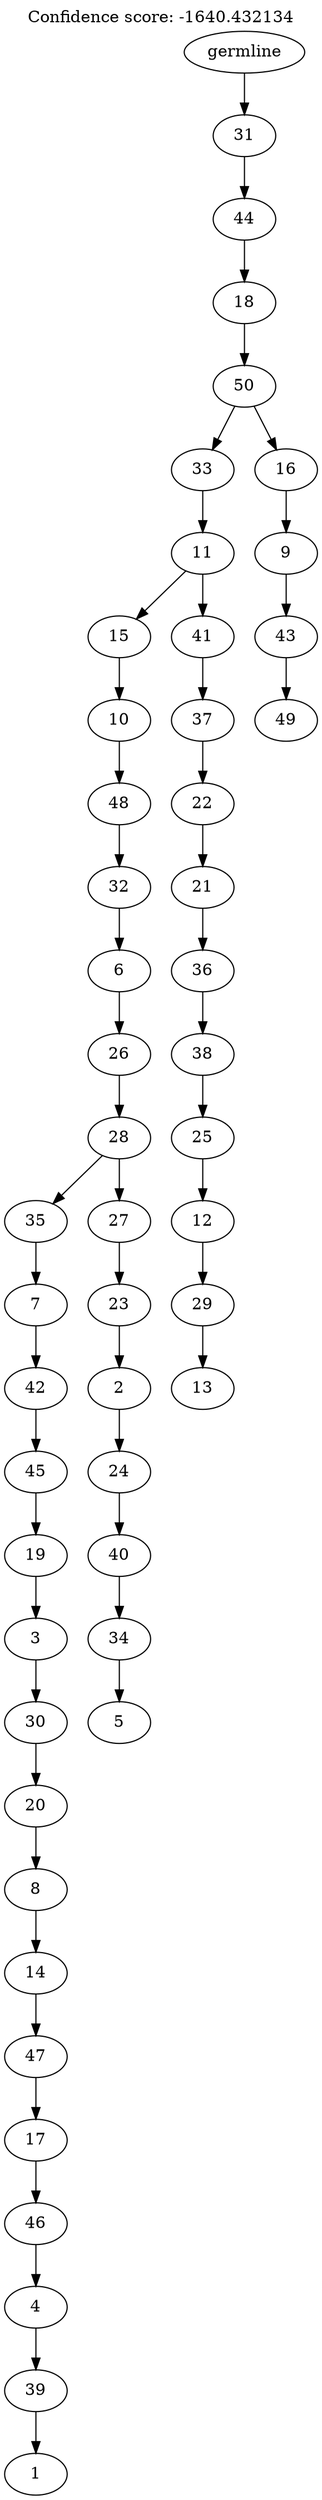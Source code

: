 digraph g {
	"49" -> "50";
	"50" [label="1"];
	"48" -> "49";
	"49" [label="39"];
	"47" -> "48";
	"48" [label="4"];
	"46" -> "47";
	"47" [label="46"];
	"45" -> "46";
	"46" [label="17"];
	"44" -> "45";
	"45" [label="47"];
	"43" -> "44";
	"44" [label="14"];
	"42" -> "43";
	"43" [label="8"];
	"41" -> "42";
	"42" [label="20"];
	"40" -> "41";
	"41" [label="30"];
	"39" -> "40";
	"40" [label="3"];
	"38" -> "39";
	"39" [label="19"];
	"37" -> "38";
	"38" [label="45"];
	"36" -> "37";
	"37" [label="42"];
	"35" -> "36";
	"36" [label="7"];
	"33" -> "34";
	"34" [label="5"];
	"32" -> "33";
	"33" [label="34"];
	"31" -> "32";
	"32" [label="40"];
	"30" -> "31";
	"31" [label="24"];
	"29" -> "30";
	"30" [label="2"];
	"28" -> "29";
	"29" [label="23"];
	"27" -> "28";
	"28" [label="27"];
	"27" -> "35";
	"35" [label="35"];
	"26" -> "27";
	"27" [label="28"];
	"25" -> "26";
	"26" [label="26"];
	"24" -> "25";
	"25" [label="6"];
	"23" -> "24";
	"24" [label="32"];
	"22" -> "23";
	"23" [label="48"];
	"21" -> "22";
	"22" [label="10"];
	"19" -> "20";
	"20" [label="13"];
	"18" -> "19";
	"19" [label="29"];
	"17" -> "18";
	"18" [label="12"];
	"16" -> "17";
	"17" [label="25"];
	"15" -> "16";
	"16" [label="38"];
	"14" -> "15";
	"15" [label="36"];
	"13" -> "14";
	"14" [label="21"];
	"12" -> "13";
	"13" [label="22"];
	"11" -> "12";
	"12" [label="37"];
	"10" -> "11";
	"11" [label="41"];
	"10" -> "21";
	"21" [label="15"];
	"9" -> "10";
	"10" [label="11"];
	"7" -> "8";
	"8" [label="49"];
	"6" -> "7";
	"7" [label="43"];
	"5" -> "6";
	"6" [label="9"];
	"4" -> "5";
	"5" [label="16"];
	"4" -> "9";
	"9" [label="33"];
	"3" -> "4";
	"4" [label="50"];
	"2" -> "3";
	"3" [label="18"];
	"1" -> "2";
	"2" [label="44"];
	"0" -> "1";
	"1" [label="31"];
	"0" [label="germline"];
	labelloc="t";
	label="Confidence score: -1640.432134";
}
